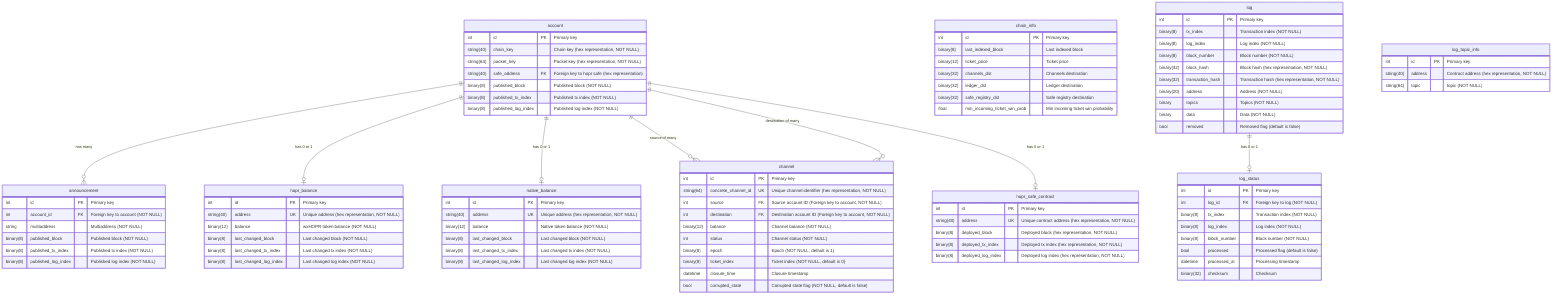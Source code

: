 erDiagram
    account {
        int id PK "Primary key"
        string(40) chain_key "Chain key (hex representation, NOT NULL)"
        string(64) packet_key "Packet key (hex representation, NOT NULL)"
        string(40) safe_address FK "Foreign key to hopr safe (hex representation)"
        binary(8) published_block "Published block (NOT NULL)"
        binary(8) published_tx_index "Published tx index (NOT NULL)"
        binary(8) published_log_index "Published log index (NOT NULL)"
    }

    announcement {
        int id PK "Primary key"
        int account_id FK "Foreign key to account (NOT NULL)"
        string multiaddress "Multiaddress (NOT NULL)"
        binary(8) published_block "Published block (NOT NULL)"
        binary(8) published_tx_index "Published tx index (NOT NULL)"
        binary(8) published_log_index "Published log index (NOT NULL)"
    }

    channel {
        int id PK "Primary key"
        string(64) concrete_channel_id UK "Unique channel identifier (hex representation, NOT NULL)"
        int source FK "Source account ID (Foreign key to account, NOT NULL)"
        int destination FK "Destination account ID (Foreign key to account, NOT NULL)"
        binary(12) balance "Channel balance (NOT NULL)"
        int status "Channel status (NOT NULL)"
        binary(8) epoch "Epoch (NOT NULL, default is 1)"
        binary(8) ticket_index "Ticket index (NOT NULL, default is 0)"
        datetime closure_time "Closure timestamp"
        bool corrupted_state "Corrupted state flag (NOT NULL, default is false)"
    }

    hopr_balance {
        int id PK "Primary key"
        string(40) address UK "Unique address (hex representation, NOT NULL)"
        binary(12) balance "wxHOPR token balance (NOT NULL)"
        binary(8) last_changed_block "Last changed block (NOT NULL)"
        binary(8) last_changed_tx_index "Last changed tx index (NOT NULL)"
        binary(8) last_changed_log_index "Last changed log index (NOT NULL)"
    }

    native_balance {
        int id PK "Primary key"
        string(40) address UK "Unique address (hex representation, NOT NULL)"
        binary(12) balance "Native token balance (NOT NULL)"
        binary(8) last_changed_block "Last changed block (NOT NULL)"
        binary(8) last_changed_tx_index "Last changed tx index (NOT NULL)"
        binary(8) last_changed_log_index "Last changed log index (NOT NULL)"
    }

    chain_info {
        int id PK "Primary key"
        binary(8) last_indexed_block "Last indexed block"
        binary(12) ticket_price "Ticket price"
        binary(32) channels_dst "Channels destination"
        binary(32) ledger_dst "Ledger destination"
        binary(32) safe_registry_dst "Safe registry destination"
        float min_incoming_ticket_win_prob "Min incoming ticket win probability"
    }

    log {
        int id PK "Primary key"
        binary(8) tx_index "Transaction index (NOT NULL)"
        binary(8) log_index "Log index (NOT NULL)"
        binary(8) block_number "Block number (NOT NULL)"
        binary(32) block_hash "Block hash (hex representation, NOT NULL)"
        binary(32) transaction_hash "Transaction hash (hex representation, NOT NULL)"
        binary(20) address "Address (NOT NULL)"
        binary topics "Topics (NOT NULL)"
        binary data "Data (NOT NULL)"
        bool removed "Removed flag (default is false)"
    }
    %% Composite unique constraint: UNIQUE(block_number, tx_index, log_index)

    log_status {
        int id PK "Primary key"
        int log_id FK "Foreign key to log (NOT NULL)"
        binary(8) tx_index "Transaction index (NOT NULL)"
        binary(8) log_index "Log index (NOT NULL)"
        binary(8) block_number "Block number (NOT NULL)"
        bool processed "Processed flag (default is false)"
        datetime processed_at "Processing timestamp"
        binary(32) checksum "Checksum"
    }
    %% Composite unique constraint: UNIQUE(block_number, tx_index, log_index)

    log_topic_info {
        int id PK "Primary key"
        string(40) address "Contract address (hex representation, NOT NULL)"
        string(64) topic "topic (NOT NULL)"
    }

    hopr_safe_contract {
        int id PK "Primary key"
        string(40) address UK "Unique contract address (hex representation, NOT NULL)"
        binary(8) deployed_block "Deployed block (hex representation, NOT NULL)"
        binary(8) deployed_tx_index "Deployed tx index (hex representation, NOT NULL)"
        binary(8) deployed_log_index "Deployed log index (hex representation, NOT NULL)"
    }

    %% ========================================
    %% RELATIONSHIPS
    %% ========================================

    account ||--o{ announcement : "has many"
    account ||--o| hopr_balance : "has 0 or 1"
    account ||--o| native_balance : "has 0 or 1"
    account ||--o{ channel : "source of many"
    account ||--o{ channel : "destination of many"
    account ||--o| hopr_safe_contract : "has 0 or 1"
    log ||--o| log_status : "has 0 or 1"
